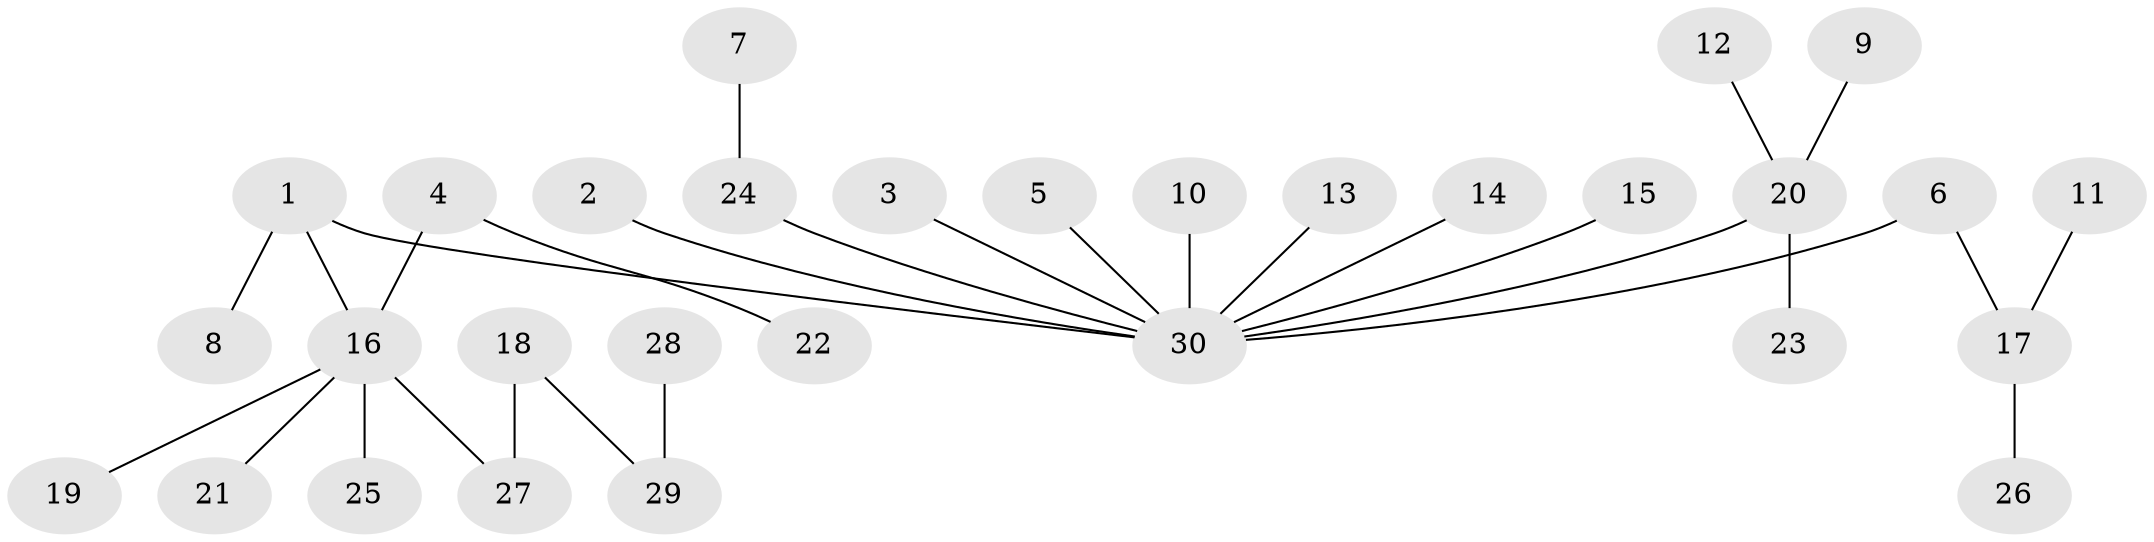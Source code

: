 // original degree distribution, {5: 0.04838709677419355, 3: 0.0967741935483871, 6: 0.03225806451612903, 4: 0.06451612903225806, 2: 0.22580645161290322, 1: 0.532258064516129}
// Generated by graph-tools (version 1.1) at 2025/50/03/09/25 03:50:17]
// undirected, 30 vertices, 29 edges
graph export_dot {
graph [start="1"]
  node [color=gray90,style=filled];
  1;
  2;
  3;
  4;
  5;
  6;
  7;
  8;
  9;
  10;
  11;
  12;
  13;
  14;
  15;
  16;
  17;
  18;
  19;
  20;
  21;
  22;
  23;
  24;
  25;
  26;
  27;
  28;
  29;
  30;
  1 -- 8 [weight=1.0];
  1 -- 16 [weight=1.0];
  1 -- 30 [weight=1.0];
  2 -- 30 [weight=1.0];
  3 -- 30 [weight=1.0];
  4 -- 16 [weight=1.0];
  4 -- 22 [weight=1.0];
  5 -- 30 [weight=1.0];
  6 -- 17 [weight=1.0];
  6 -- 30 [weight=1.0];
  7 -- 24 [weight=1.0];
  9 -- 20 [weight=1.0];
  10 -- 30 [weight=1.0];
  11 -- 17 [weight=1.0];
  12 -- 20 [weight=1.0];
  13 -- 30 [weight=1.0];
  14 -- 30 [weight=1.0];
  15 -- 30 [weight=1.0];
  16 -- 19 [weight=1.0];
  16 -- 21 [weight=1.0];
  16 -- 25 [weight=1.0];
  16 -- 27 [weight=1.0];
  17 -- 26 [weight=1.0];
  18 -- 27 [weight=1.0];
  18 -- 29 [weight=1.0];
  20 -- 23 [weight=1.0];
  20 -- 30 [weight=1.0];
  24 -- 30 [weight=1.0];
  28 -- 29 [weight=1.0];
}
